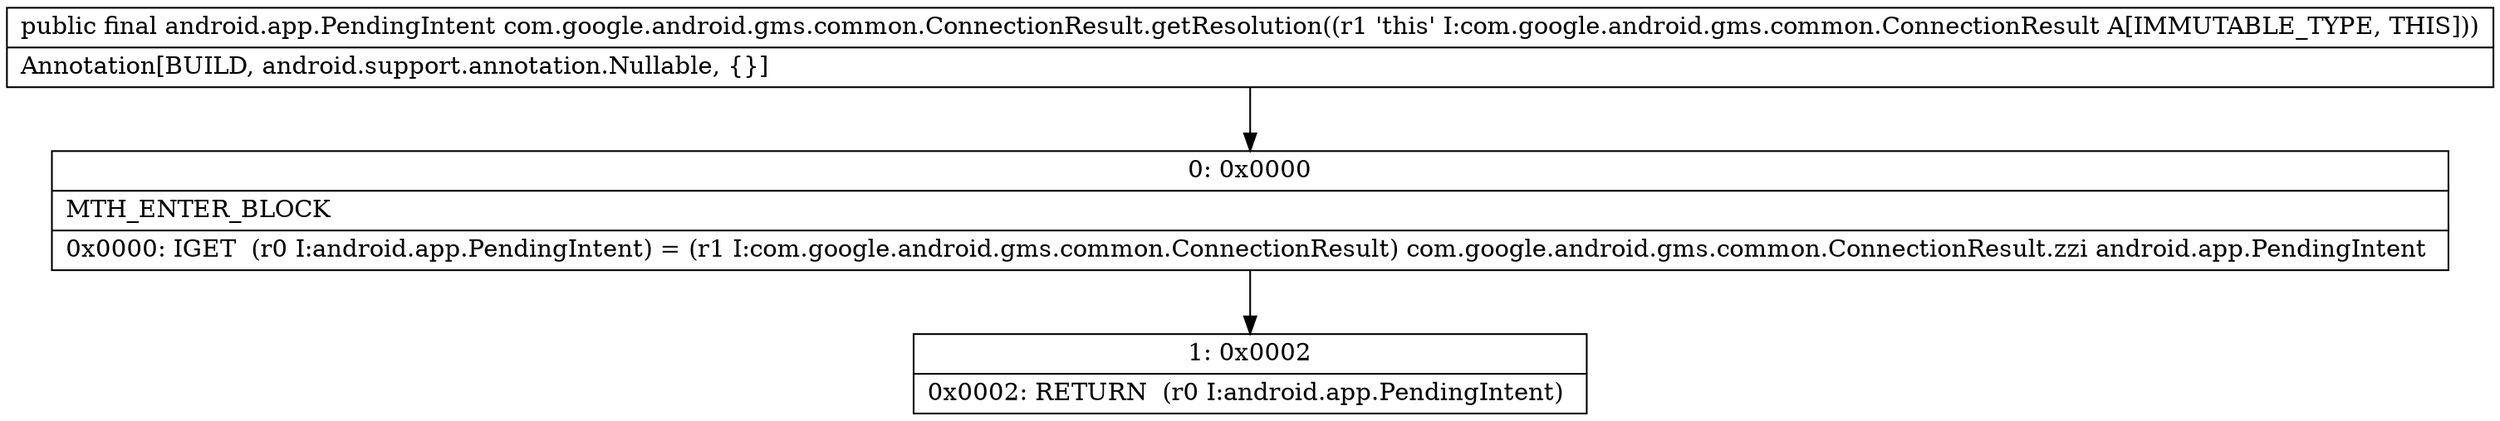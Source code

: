 digraph "CFG forcom.google.android.gms.common.ConnectionResult.getResolution()Landroid\/app\/PendingIntent;" {
Node_0 [shape=record,label="{0\:\ 0x0000|MTH_ENTER_BLOCK\l|0x0000: IGET  (r0 I:android.app.PendingIntent) = (r1 I:com.google.android.gms.common.ConnectionResult) com.google.android.gms.common.ConnectionResult.zzi android.app.PendingIntent \l}"];
Node_1 [shape=record,label="{1\:\ 0x0002|0x0002: RETURN  (r0 I:android.app.PendingIntent) \l}"];
MethodNode[shape=record,label="{public final android.app.PendingIntent com.google.android.gms.common.ConnectionResult.getResolution((r1 'this' I:com.google.android.gms.common.ConnectionResult A[IMMUTABLE_TYPE, THIS]))  | Annotation[BUILD, android.support.annotation.Nullable, \{\}]\l}"];
MethodNode -> Node_0;
Node_0 -> Node_1;
}


